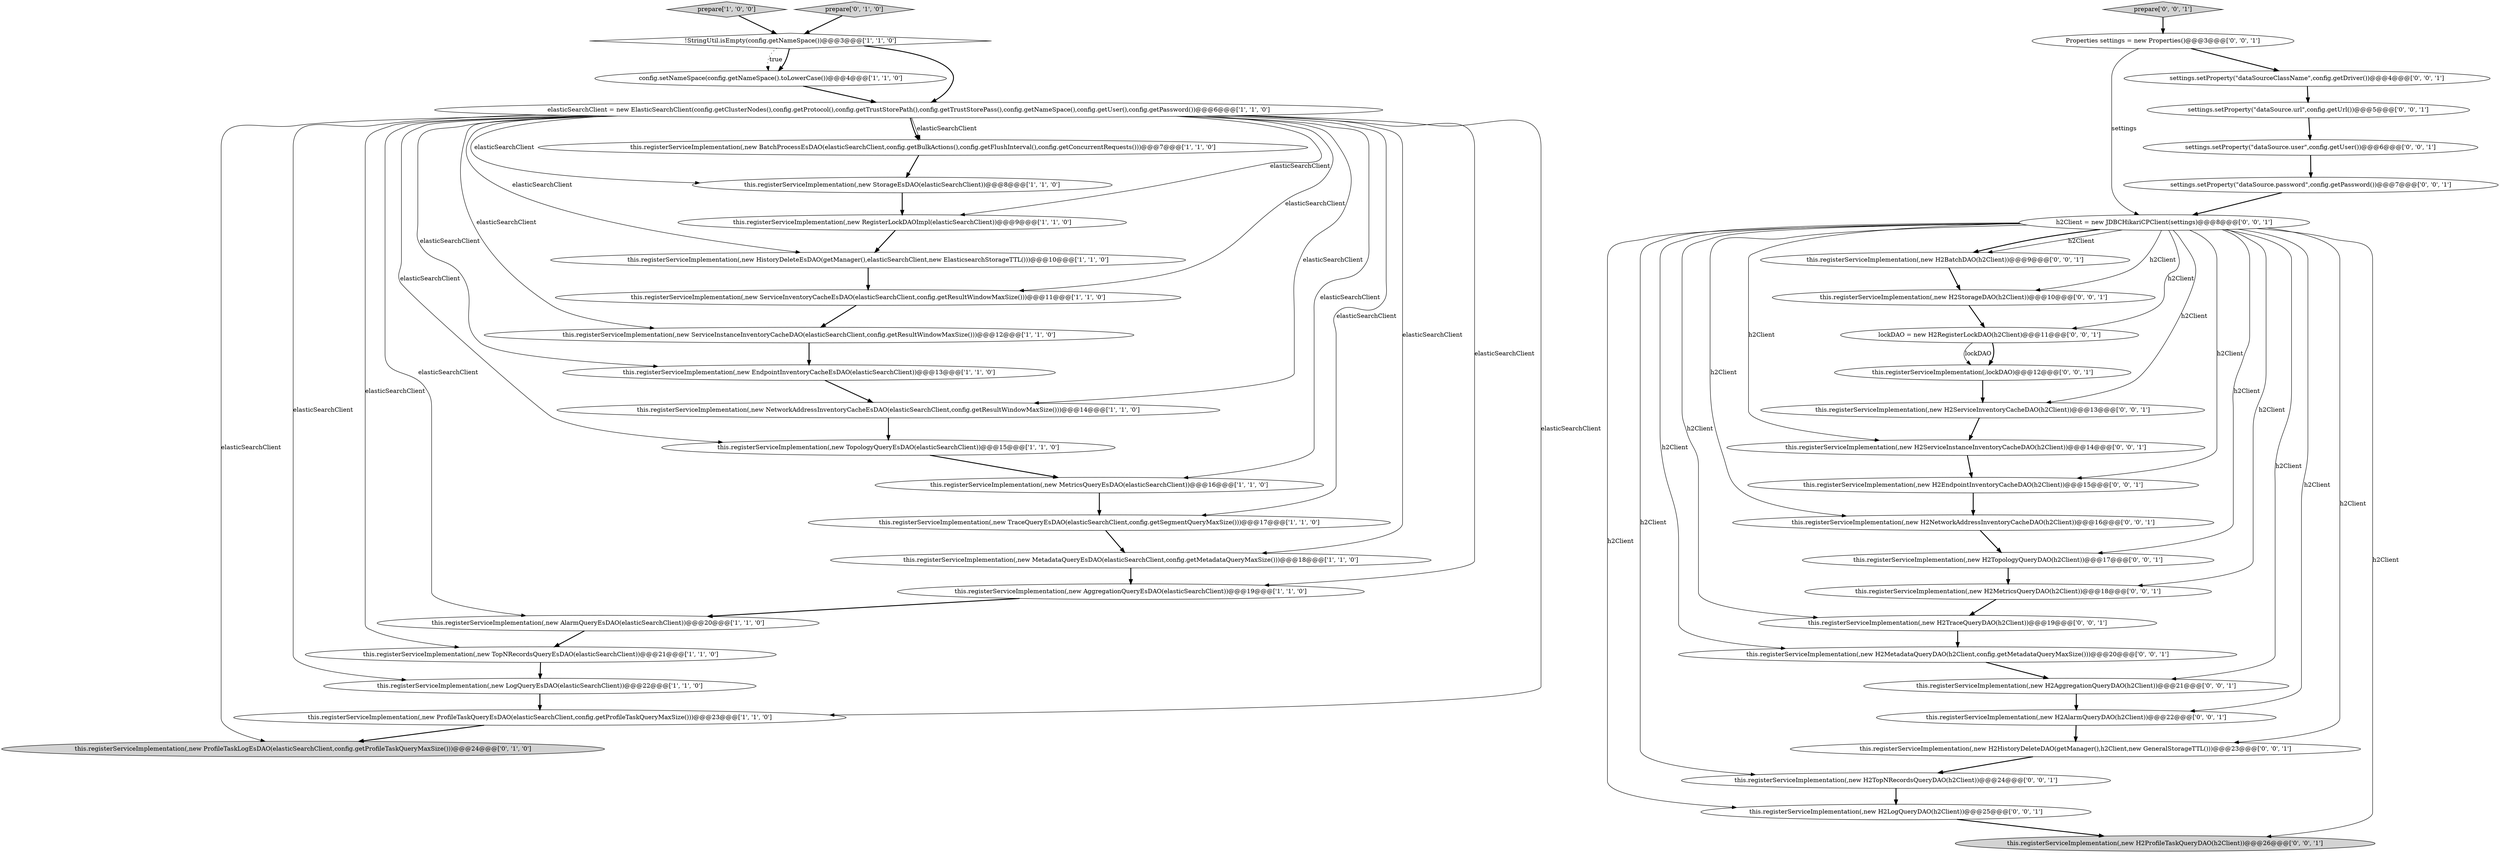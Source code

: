 digraph {
21 [style = filled, label = "this.registerServiceImplementation(,new ProfileTaskLogEsDAO(elasticSearchClient,config.getProfileTaskQueryMaxSize()))@@@24@@@['0', '1', '0']", fillcolor = lightgray, shape = ellipse image = "AAA1AAABBB2BBB"];
17 [style = filled, label = "prepare['1', '0', '0']", fillcolor = lightgray, shape = diamond image = "AAA0AAABBB1BBB"];
27 [style = filled, label = "this.registerServiceImplementation(,new H2TopNRecordsQueryDAO(h2Client))@@@24@@@['0', '0', '1']", fillcolor = white, shape = ellipse image = "AAA0AAABBB3BBB"];
32 [style = filled, label = "this.registerServiceImplementation(,new H2NetworkAddressInventoryCacheDAO(h2Client))@@@16@@@['0', '0', '1']", fillcolor = white, shape = ellipse image = "AAA0AAABBB3BBB"];
6 [style = filled, label = "this.registerServiceImplementation(,new ProfileTaskQueryEsDAO(elasticSearchClient,config.getProfileTaskQueryMaxSize()))@@@23@@@['1', '1', '0']", fillcolor = white, shape = ellipse image = "AAA0AAABBB1BBB"];
12 [style = filled, label = "this.registerServiceImplementation(,new EndpointInventoryCacheEsDAO(elasticSearchClient))@@@13@@@['1', '1', '0']", fillcolor = white, shape = ellipse image = "AAA0AAABBB1BBB"];
28 [style = filled, label = "this.registerServiceImplementation(,new H2AlarmQueryDAO(h2Client))@@@22@@@['0', '0', '1']", fillcolor = white, shape = ellipse image = "AAA0AAABBB3BBB"];
39 [style = filled, label = "this.registerServiceImplementation(,lockDAO)@@@12@@@['0', '0', '1']", fillcolor = white, shape = ellipse image = "AAA0AAABBB3BBB"];
36 [style = filled, label = "this.registerServiceImplementation(,new H2HistoryDeleteDAO(getManager(),h2Client,new GeneralStorageTTL()))@@@23@@@['0', '0', '1']", fillcolor = white, shape = ellipse image = "AAA0AAABBB3BBB"];
9 [style = filled, label = "!StringUtil.isEmpty(config.getNameSpace())@@@3@@@['1', '1', '0']", fillcolor = white, shape = diamond image = "AAA0AAABBB1BBB"];
29 [style = filled, label = "this.registerServiceImplementation(,new H2StorageDAO(h2Client))@@@10@@@['0', '0', '1']", fillcolor = white, shape = ellipse image = "AAA0AAABBB3BBB"];
46 [style = filled, label = "this.registerServiceImplementation(,new H2LogQueryDAO(h2Client))@@@25@@@['0', '0', '1']", fillcolor = white, shape = ellipse image = "AAA0AAABBB3BBB"];
1 [style = filled, label = "this.registerServiceImplementation(,new ServiceInstanceInventoryCacheDAO(elasticSearchClient,config.getResultWindowMaxSize()))@@@12@@@['1', '1', '0']", fillcolor = white, shape = ellipse image = "AAA0AAABBB1BBB"];
35 [style = filled, label = "this.registerServiceImplementation(,new H2ServiceInventoryCacheDAO(h2Client))@@@13@@@['0', '0', '1']", fillcolor = white, shape = ellipse image = "AAA0AAABBB3BBB"];
44 [style = filled, label = "h2Client = new JDBCHikariCPClient(settings)@@@8@@@['0', '0', '1']", fillcolor = white, shape = ellipse image = "AAA0AAABBB3BBB"];
24 [style = filled, label = "Properties settings = new Properties()@@@3@@@['0', '0', '1']", fillcolor = white, shape = ellipse image = "AAA0AAABBB3BBB"];
5 [style = filled, label = "this.registerServiceImplementation(,new NetworkAddressInventoryCacheEsDAO(elasticSearchClient,config.getResultWindowMaxSize()))@@@14@@@['1', '1', '0']", fillcolor = white, shape = ellipse image = "AAA0AAABBB1BBB"];
41 [style = filled, label = "lockDAO = new H2RegisterLockDAO(h2Client)@@@11@@@['0', '0', '1']", fillcolor = white, shape = ellipse image = "AAA0AAABBB3BBB"];
43 [style = filled, label = "settings.setProperty(\"dataSourceClassName\",config.getDriver())@@@4@@@['0', '0', '1']", fillcolor = white, shape = ellipse image = "AAA0AAABBB3BBB"];
20 [style = filled, label = "this.registerServiceImplementation(,new TopNRecordsQueryEsDAO(elasticSearchClient))@@@21@@@['1', '1', '0']", fillcolor = white, shape = ellipse image = "AAA0AAABBB1BBB"];
14 [style = filled, label = "config.setNameSpace(config.getNameSpace().toLowerCase())@@@4@@@['1', '1', '0']", fillcolor = white, shape = ellipse image = "AAA0AAABBB1BBB"];
13 [style = filled, label = "this.registerServiceImplementation(,new MetadataQueryEsDAO(elasticSearchClient,config.getMetadataQueryMaxSize()))@@@18@@@['1', '1', '0']", fillcolor = white, shape = ellipse image = "AAA0AAABBB1BBB"];
30 [style = filled, label = "this.registerServiceImplementation(,new H2MetricsQueryDAO(h2Client))@@@18@@@['0', '0', '1']", fillcolor = white, shape = ellipse image = "AAA0AAABBB3BBB"];
31 [style = filled, label = "this.registerServiceImplementation(,new H2TopologyQueryDAO(h2Client))@@@17@@@['0', '0', '1']", fillcolor = white, shape = ellipse image = "AAA0AAABBB3BBB"];
3 [style = filled, label = "elasticSearchClient = new ElasticSearchClient(config.getClusterNodes(),config.getProtocol(),config.getTrustStorePath(),config.getTrustStorePass(),config.getNameSpace(),config.getUser(),config.getPassword())@@@6@@@['1', '1', '0']", fillcolor = white, shape = ellipse image = "AAA0AAABBB1BBB"];
33 [style = filled, label = "this.registerServiceImplementation(,new H2MetadataQueryDAO(h2Client,config.getMetadataQueryMaxSize()))@@@20@@@['0', '0', '1']", fillcolor = white, shape = ellipse image = "AAA0AAABBB3BBB"];
16 [style = filled, label = "this.registerServiceImplementation(,new LogQueryEsDAO(elasticSearchClient))@@@22@@@['1', '1', '0']", fillcolor = white, shape = ellipse image = "AAA0AAABBB1BBB"];
18 [style = filled, label = "this.registerServiceImplementation(,new HistoryDeleteEsDAO(getManager(),elasticSearchClient,new ElasticsearchStorageTTL()))@@@10@@@['1', '1', '0']", fillcolor = white, shape = ellipse image = "AAA0AAABBB1BBB"];
38 [style = filled, label = "this.registerServiceImplementation(,new H2BatchDAO(h2Client))@@@9@@@['0', '0', '1']", fillcolor = white, shape = ellipse image = "AAA0AAABBB3BBB"];
4 [style = filled, label = "this.registerServiceImplementation(,new TraceQueryEsDAO(elasticSearchClient,config.getSegmentQueryMaxSize()))@@@17@@@['1', '1', '0']", fillcolor = white, shape = ellipse image = "AAA0AAABBB1BBB"];
11 [style = filled, label = "this.registerServiceImplementation(,new BatchProcessEsDAO(elasticSearchClient,config.getBulkActions(),config.getFlushInterval(),config.getConcurrentRequests()))@@@7@@@['1', '1', '0']", fillcolor = white, shape = ellipse image = "AAA0AAABBB1BBB"];
42 [style = filled, label = "settings.setProperty(\"dataSource.password\",config.getPassword())@@@7@@@['0', '0', '1']", fillcolor = white, shape = ellipse image = "AAA0AAABBB3BBB"];
25 [style = filled, label = "this.registerServiceImplementation(,new H2EndpointInventoryCacheDAO(h2Client))@@@15@@@['0', '0', '1']", fillcolor = white, shape = ellipse image = "AAA0AAABBB3BBB"];
15 [style = filled, label = "this.registerServiceImplementation(,new RegisterLockDAOImpl(elasticSearchClient))@@@9@@@['1', '1', '0']", fillcolor = white, shape = ellipse image = "AAA0AAABBB1BBB"];
7 [style = filled, label = "this.registerServiceImplementation(,new StorageEsDAO(elasticSearchClient))@@@8@@@['1', '1', '0']", fillcolor = white, shape = ellipse image = "AAA0AAABBB1BBB"];
2 [style = filled, label = "this.registerServiceImplementation(,new AggregationQueryEsDAO(elasticSearchClient))@@@19@@@['1', '1', '0']", fillcolor = white, shape = ellipse image = "AAA0AAABBB1BBB"];
47 [style = filled, label = "settings.setProperty(\"dataSource.url\",config.getUrl())@@@5@@@['0', '0', '1']", fillcolor = white, shape = ellipse image = "AAA0AAABBB3BBB"];
0 [style = filled, label = "this.registerServiceImplementation(,new ServiceInventoryCacheEsDAO(elasticSearchClient,config.getResultWindowMaxSize()))@@@11@@@['1', '1', '0']", fillcolor = white, shape = ellipse image = "AAA0AAABBB1BBB"];
8 [style = filled, label = "this.registerServiceImplementation(,new TopologyQueryEsDAO(elasticSearchClient))@@@15@@@['1', '1', '0']", fillcolor = white, shape = ellipse image = "AAA0AAABBB1BBB"];
34 [style = filled, label = "this.registerServiceImplementation(,new H2ProfileTaskQueryDAO(h2Client))@@@26@@@['0', '0', '1']", fillcolor = lightgray, shape = ellipse image = "AAA0AAABBB3BBB"];
19 [style = filled, label = "this.registerServiceImplementation(,new MetricsQueryEsDAO(elasticSearchClient))@@@16@@@['1', '1', '0']", fillcolor = white, shape = ellipse image = "AAA0AAABBB1BBB"];
23 [style = filled, label = "this.registerServiceImplementation(,new H2AggregationQueryDAO(h2Client))@@@21@@@['0', '0', '1']", fillcolor = white, shape = ellipse image = "AAA0AAABBB3BBB"];
37 [style = filled, label = "prepare['0', '0', '1']", fillcolor = lightgray, shape = diamond image = "AAA0AAABBB3BBB"];
40 [style = filled, label = "settings.setProperty(\"dataSource.user\",config.getUser())@@@6@@@['0', '0', '1']", fillcolor = white, shape = ellipse image = "AAA0AAABBB3BBB"];
26 [style = filled, label = "this.registerServiceImplementation(,new H2TraceQueryDAO(h2Client))@@@19@@@['0', '0', '1']", fillcolor = white, shape = ellipse image = "AAA0AAABBB3BBB"];
10 [style = filled, label = "this.registerServiceImplementation(,new AlarmQueryEsDAO(elasticSearchClient))@@@20@@@['1', '1', '0']", fillcolor = white, shape = ellipse image = "AAA0AAABBB1BBB"];
45 [style = filled, label = "this.registerServiceImplementation(,new H2ServiceInstanceInventoryCacheDAO(h2Client))@@@14@@@['0', '0', '1']", fillcolor = white, shape = ellipse image = "AAA0AAABBB3BBB"];
22 [style = filled, label = "prepare['0', '1', '0']", fillcolor = lightgray, shape = diamond image = "AAA0AAABBB2BBB"];
14->3 [style = bold, label=""];
44->31 [style = solid, label="h2Client"];
44->32 [style = solid, label="h2Client"];
2->10 [style = bold, label=""];
35->45 [style = bold, label=""];
6->21 [style = bold, label=""];
24->44 [style = solid, label="settings"];
33->23 [style = bold, label=""];
16->6 [style = bold, label=""];
9->14 [style = bold, label=""];
42->44 [style = bold, label=""];
3->1 [style = solid, label="elasticSearchClient"];
44->28 [style = solid, label="h2Client"];
30->26 [style = bold, label=""];
3->19 [style = solid, label="elasticSearchClient"];
44->38 [style = solid, label="h2Client"];
20->16 [style = bold, label=""];
44->34 [style = solid, label="h2Client"];
44->30 [style = solid, label="h2Client"];
1->12 [style = bold, label=""];
39->35 [style = bold, label=""];
3->0 [style = solid, label="elasticSearchClient"];
41->39 [style = bold, label=""];
22->9 [style = bold, label=""];
44->33 [style = solid, label="h2Client"];
47->40 [style = bold, label=""];
3->12 [style = solid, label="elasticSearchClient"];
17->9 [style = bold, label=""];
3->15 [style = solid, label="elasticSearchClient"];
44->26 [style = solid, label="h2Client"];
44->45 [style = solid, label="h2Client"];
44->35 [style = solid, label="h2Client"];
8->19 [style = bold, label=""];
10->20 [style = bold, label=""];
40->42 [style = bold, label=""];
44->36 [style = solid, label="h2Client"];
5->8 [style = bold, label=""];
37->24 [style = bold, label=""];
3->5 [style = solid, label="elasticSearchClient"];
15->18 [style = bold, label=""];
46->34 [style = bold, label=""];
44->41 [style = solid, label="h2Client"];
26->33 [style = bold, label=""];
3->13 [style = solid, label="elasticSearchClient"];
29->41 [style = bold, label=""];
44->29 [style = solid, label="h2Client"];
44->25 [style = solid, label="h2Client"];
3->10 [style = solid, label="elasticSearchClient"];
19->4 [style = bold, label=""];
4->13 [style = bold, label=""];
3->4 [style = solid, label="elasticSearchClient"];
7->15 [style = bold, label=""];
31->30 [style = bold, label=""];
3->11 [style = solid, label="elasticSearchClient"];
3->8 [style = solid, label="elasticSearchClient"];
44->27 [style = solid, label="h2Client"];
25->32 [style = bold, label=""];
3->6 [style = solid, label="elasticSearchClient"];
3->2 [style = solid, label="elasticSearchClient"];
36->27 [style = bold, label=""];
3->11 [style = bold, label=""];
9->14 [style = dotted, label="true"];
27->46 [style = bold, label=""];
38->29 [style = bold, label=""];
9->3 [style = bold, label=""];
43->47 [style = bold, label=""];
3->20 [style = solid, label="elasticSearchClient"];
0->1 [style = bold, label=""];
11->7 [style = bold, label=""];
44->38 [style = bold, label=""];
3->18 [style = solid, label="elasticSearchClient"];
12->5 [style = bold, label=""];
3->16 [style = solid, label="elasticSearchClient"];
28->36 [style = bold, label=""];
32->31 [style = bold, label=""];
44->46 [style = solid, label="h2Client"];
3->21 [style = solid, label="elasticSearchClient"];
44->23 [style = solid, label="h2Client"];
24->43 [style = bold, label=""];
23->28 [style = bold, label=""];
45->25 [style = bold, label=""];
13->2 [style = bold, label=""];
18->0 [style = bold, label=""];
41->39 [style = solid, label="lockDAO"];
3->7 [style = solid, label="elasticSearchClient"];
}
